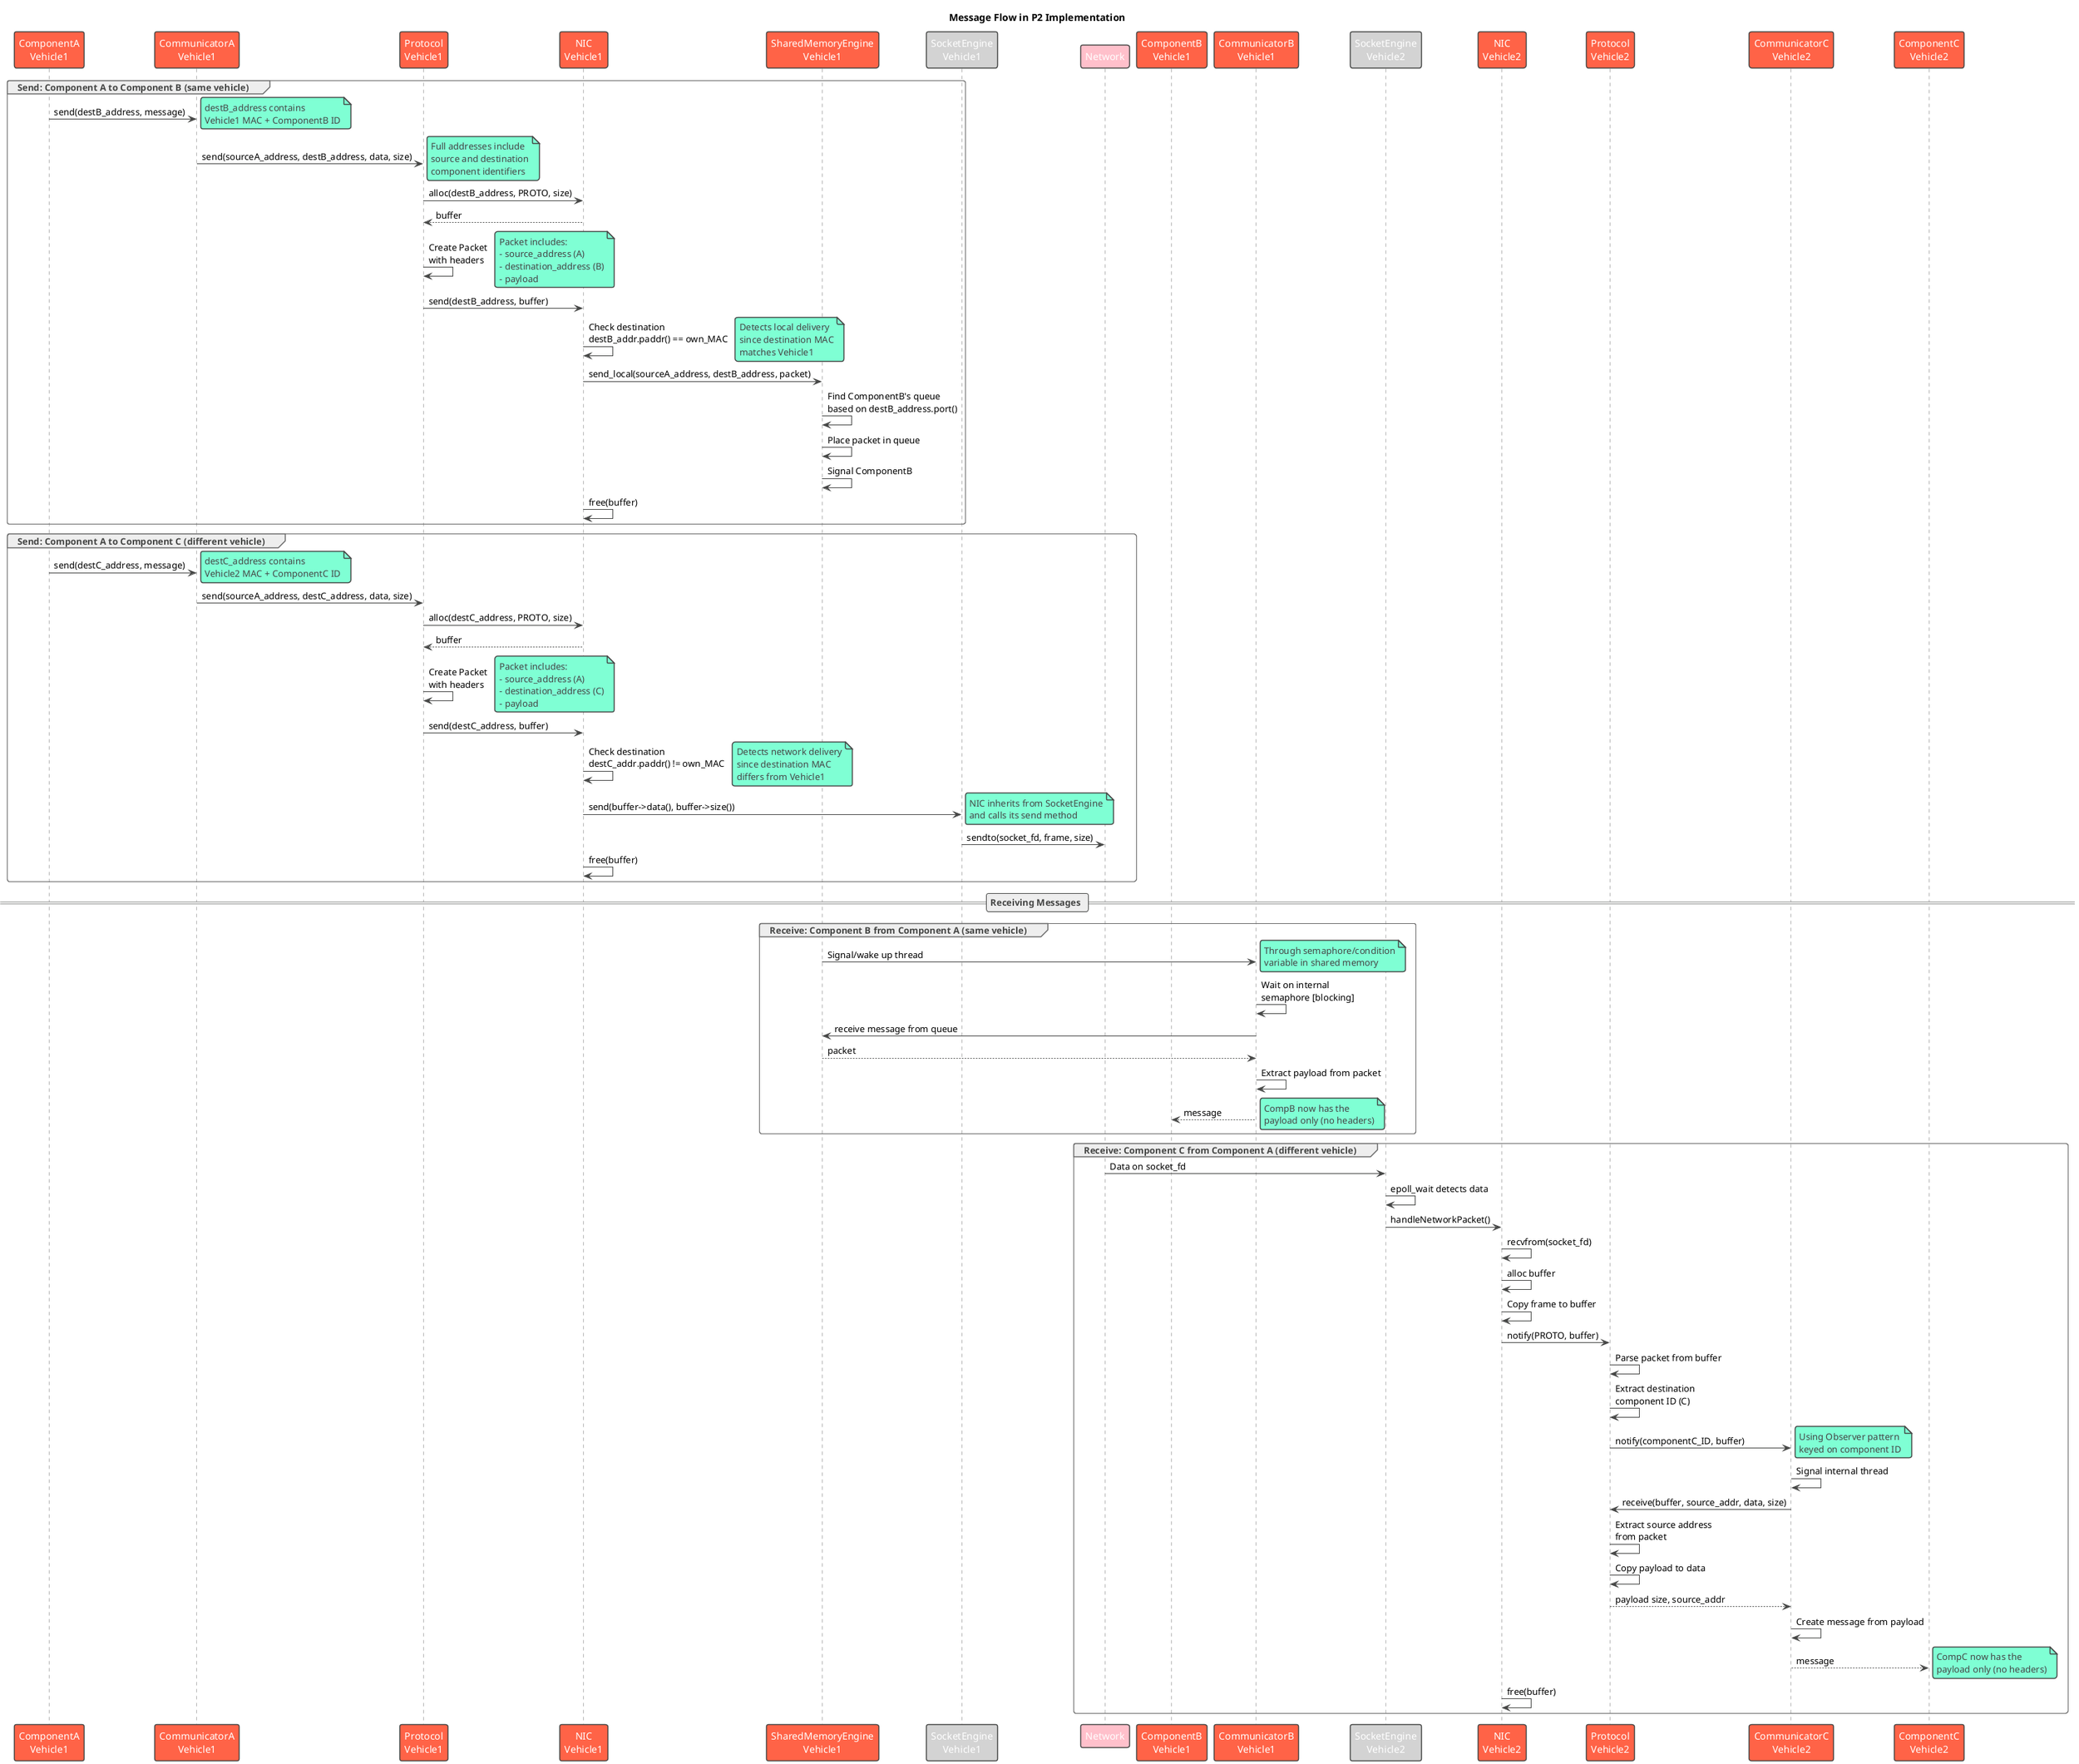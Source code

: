 @startuml ImplementationPlanP2_Sequence
!theme vibrant

' Define participants
participant "ComponentA\nVehicle1" as CompA
participant "CommunicatorA\nVehicle1" as CommA
participant "Protocol\nVehicle1" as ProtocolV1
participant "NIC\nVehicle1" as NICV1
participant "SharedMemoryEngine\nVehicle1" as SMEngineV1
participant "SocketEngine\nVehicle1" as SockEngineV1 #lightgray
participant "Network" as Network #pink

' For intra-vehicle communication
participant "ComponentB\nVehicle1" as CompB
participant "CommunicatorB\nVehicle1" as CommB

' For inter-vehicle communication
participant "SocketEngine\nVehicle2" as SockEngineV2 #lightgray
participant "NIC\nVehicle2" as NICV2
participant "Protocol\nVehicle2" as ProtocolV2
participant "CommunicatorC\nVehicle2" as CommC
participant "ComponentC\nVehicle2" as CompC

' Title
title Message Flow in P2 Implementation

' Group for intra-vehicle sending
group Send: Component A to Component B (same vehicle)
  CompA -> CommA: send(destB_address, message)
  note right: destB_address contains\nVehicle1 MAC + ComponentB ID
  
  CommA -> ProtocolV1: send(sourceA_address, destB_address, data, size)
  note right: Full addresses include\nsource and destination\ncomponent identifiers
  
  ProtocolV1 -> NICV1: alloc(destB_address, PROTO, size)
  NICV1 --> ProtocolV1: buffer 
  
  ProtocolV1 -> ProtocolV1: Create Packet\nwith headers
  note right: Packet includes:\n- source_address (A)\n- destination_address (B)\n- payload
  
  ProtocolV1 -> NICV1: send(destB_address, buffer)
  
  NICV1 -> NICV1: Check destination\ndestB_addr.paddr() == own_MAC
  note right: Detects local delivery\nsince destination MAC\nmatches Vehicle1
  
  NICV1 -> SMEngineV1: send_local(sourceA_address, destB_address, packet)
  
  SMEngineV1 -> SMEngineV1: Find ComponentB's queue\nbased on destB_address.port()
  SMEngineV1 -> SMEngineV1: Place packet in queue
  SMEngineV1 -> SMEngineV1: Signal ComponentB
  
  NICV1 -> NICV1: free(buffer)
end

' Group for inter-vehicle sending
group Send: Component A to Component C (different vehicle)
  CompA -> CommA: send(destC_address, message)
  note right: destC_address contains\nVehicle2 MAC + ComponentC ID
  
  CommA -> ProtocolV1: send(sourceA_address, destC_address, data, size)
  
  ProtocolV1 -> NICV1: alloc(destC_address, PROTO, size)
  NICV1 --> ProtocolV1: buffer
  
  ProtocolV1 -> ProtocolV1: Create Packet\nwith headers
  note right: Packet includes:\n- source_address (A)\n- destination_address (C)\n- payload
  
  ProtocolV1 -> NICV1: send(destC_address, buffer)
  
  NICV1 -> NICV1: Check destination\ndestC_addr.paddr() != own_MAC
  note right: Detects network delivery\nsince destination MAC\ndiffers from Vehicle1
  
  NICV1 -> SockEngineV1: send(buffer->data(), buffer->size())
  note right: NIC inherits from SocketEngine\nand calls its send method
  
  SockEngineV1 -> Network: sendto(socket_fd, frame, size)
  
  NICV1 -> NICV1: free(buffer)
end

' Divider to separate send from receive
== Receiving Messages ==

' Group for intra-vehicle receiving
group Receive: Component B from Component A (same vehicle)
  SMEngineV1 -> CommB: Signal/wake up thread
  note right: Through semaphore/condition\nvariable in shared memory
  
  CommB -> CommB: Wait on internal\nsemaphore [blocking]
  
  CommB -> SMEngineV1: receive message from queue
  SMEngineV1 --> CommB: packet
  
  CommB -> CommB: Extract payload from packet
  
  CommB --> CompB: message
  note right: CompB now has the\npayload only (no headers)
end

' Group for inter-vehicle receiving via network
group Receive: Component C from Component A (different vehicle)
  Network -> SockEngineV2: Data on socket_fd
  
  SockEngineV2 -> SockEngineV2: epoll_wait detects data
  SockEngineV2 -> NICV2: handleNetworkPacket()
  
  NICV2 -> NICV2: recvfrom(socket_fd)
  NICV2 -> NICV2: alloc buffer
  NICV2 -> NICV2: Copy frame to buffer
  
  NICV2 -> ProtocolV2: notify(PROTO, buffer)
  
  ProtocolV2 -> ProtocolV2: Parse packet from buffer
  ProtocolV2 -> ProtocolV2: Extract destination\ncomponent ID (C)
  
  ProtocolV2 -> CommC: notify(componentC_ID, buffer)
  note right: Using Observer pattern\nkeyed on component ID
  
  CommC -> CommC: Signal internal thread
  
  CommC -> ProtocolV2: receive(buffer, source_addr, data, size)
  
  ProtocolV2 -> ProtocolV2: Extract source address\nfrom packet
  ProtocolV2 -> ProtocolV2: Copy payload to data
  
  ProtocolV2 --> CommC: payload size, source_addr 
  
  CommC -> CommC: Create message from payload
  
  CommC --> CompC: message
  note right: CompC now has the\npayload only (no headers)
  
  NICV2 -> NICV2: free(buffer)
end

@enduml 